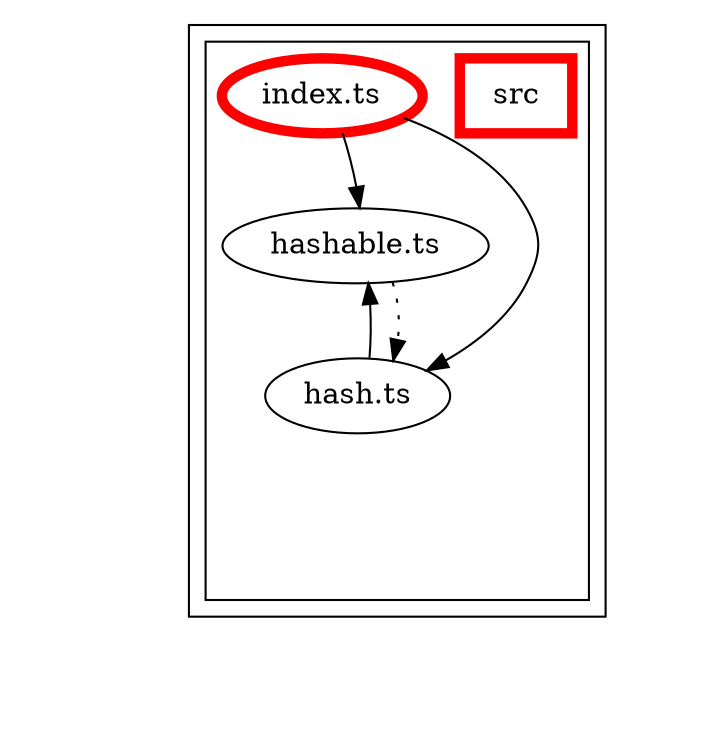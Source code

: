 digraph "dependency-graph-[object Object]" {
  compound = true;
  "dependency-graph-[object Object]" [
    style = "invis";
  ];
  "src/hashable.ts";
  "src/hash.ts";
  subgraph "cluster_src" {
    color = "#000000";
    label = "";
    "name_src" [
      penwidth = 5;
      shape = "rectangle";
      color = "#ff0000";
      label = "src";
    ];
    "exit_src" [
      style = "invis";
    ];
    subgraph "cluster_src" {
      color = "#000000";
      label = "";
      "name_src" [
        penwidth = 5;
        shape = "rectangle";
        color = "#ff0000";
        label = "src";
      ];
      "exit_src" [
        style = "invis";
      ];
      "src/hash.ts" [
        label = "hash.ts";
      ];
      "src/hashable.ts" [
        label = "hashable.ts";
      ];
      "src/index.ts" [
        label = "index.ts";
        color = "#ff0000";
        penwidth = 5;
      ];
      "src/hash.ts" -> "exit_src" [
        style = "invis";
      ];
      "src/hashable.ts" -> "exit_src" [
        style = "invis";
      ];
      "src/index.ts" -> "exit_src" [
        style = "invis";
      ];
    }
    "exit_src" -> "exit_src" [
      style = "invis";
    ];
    "exit_src" -> "exit_src" [
      style = "invis";
    ];
    "exit_src" -> "exit_src" [
      style = "invis";
    ];
  }
  "exit_src" -> "dependency-graph-[object Object]" [
    style = "invis";
  ];
  "src/hash.ts" -> "src/hashable.ts" [
    style = "invis";
  ];
  "src/hash.ts" -> "src/hashable.ts" [
    style = "solid";
    ltail = "cluster_src/hash.ts";
    lhead = "cluster_src/hashable.ts";
    color = "black";
  ];
  "src/hashable.ts" -> "src/hash.ts" [
    style = "invis";
  ];
  "src/hashable.ts" -> "src/hash.ts" [
    style = "dotted";
    ltail = "cluster_src/hashable.ts";
    lhead = "cluster_src/hash.ts";
    color = "black";
  ];
  "src/index.ts" -> "src/hash.ts" [
    style = "invis";
  ];
  "src/index.ts" -> "src/hash.ts" [
    style = "solid";
    ltail = "cluster_src/index.ts";
    lhead = "cluster_src/hash.ts";
    color = "black";
  ];
  "src/index.ts" -> "src/hashable.ts" [
    style = "invis";
  ];
  "src/index.ts" -> "src/hashable.ts" [
    style = "solid";
    ltail = "cluster_src/index.ts";
    lhead = "cluster_src/hashable.ts";
    color = "black";
  ];
}